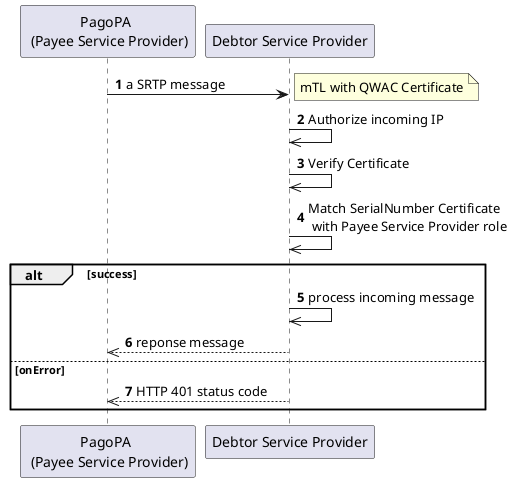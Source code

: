 @startuml

autonumber
Participant pagopa as "PagoPA \n (Payee Service Provider)"
Participant sp as "Debtor Service Provider"

pagopa -> sp : a SRTP message
note right : mTL with QWAC Certificate

sp ->> sp : Authorize incoming IP

sp ->> sp: Verify Certificate

sp ->> sp : Match SerialNumber Certificate \n with Payee Service Provider role



alt success 
sp ->> sp: process incoming message
sp -->> pagopa: reponse message
else onError
sp -->> pagopa : HTTP 401 status code

end

@enduml